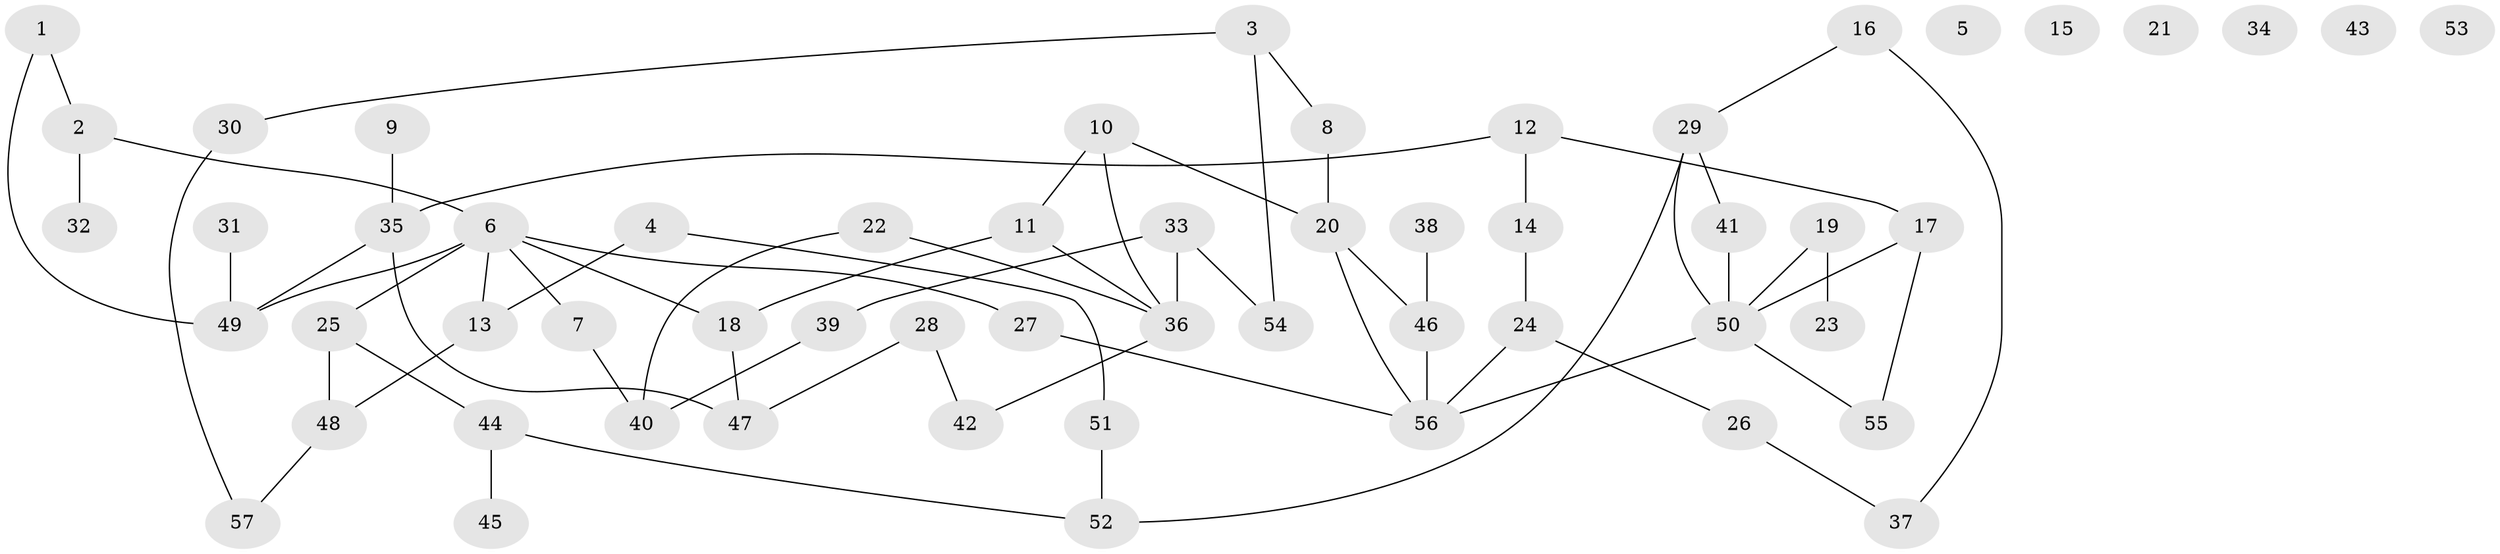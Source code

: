 // coarse degree distribution, {2: 0.17391304347826086, 3: 0.17391304347826086, 4: 0.043478260869565216, 0: 0.2608695652173913, 9: 0.043478260869565216, 5: 0.13043478260869565, 1: 0.17391304347826086}
// Generated by graph-tools (version 1.1) at 2025/16/03/04/25 18:16:31]
// undirected, 57 vertices, 68 edges
graph export_dot {
graph [start="1"]
  node [color=gray90,style=filled];
  1;
  2;
  3;
  4;
  5;
  6;
  7;
  8;
  9;
  10;
  11;
  12;
  13;
  14;
  15;
  16;
  17;
  18;
  19;
  20;
  21;
  22;
  23;
  24;
  25;
  26;
  27;
  28;
  29;
  30;
  31;
  32;
  33;
  34;
  35;
  36;
  37;
  38;
  39;
  40;
  41;
  42;
  43;
  44;
  45;
  46;
  47;
  48;
  49;
  50;
  51;
  52;
  53;
  54;
  55;
  56;
  57;
  1 -- 2;
  1 -- 49;
  2 -- 6;
  2 -- 32;
  3 -- 8;
  3 -- 30;
  3 -- 54;
  4 -- 13;
  4 -- 51;
  6 -- 7;
  6 -- 13;
  6 -- 18;
  6 -- 25;
  6 -- 27;
  6 -- 49;
  7 -- 40;
  8 -- 20;
  9 -- 35;
  10 -- 11;
  10 -- 20;
  10 -- 36;
  11 -- 18;
  11 -- 36;
  12 -- 14;
  12 -- 17;
  12 -- 35;
  13 -- 48;
  14 -- 24;
  16 -- 29;
  16 -- 37;
  17 -- 50;
  17 -- 55;
  18 -- 47;
  19 -- 23;
  19 -- 50;
  20 -- 46;
  20 -- 56;
  22 -- 36;
  22 -- 40;
  24 -- 26;
  24 -- 56;
  25 -- 44;
  25 -- 48;
  26 -- 37;
  27 -- 56;
  28 -- 42;
  28 -- 47;
  29 -- 41;
  29 -- 50;
  29 -- 52;
  30 -- 57;
  31 -- 49;
  33 -- 36;
  33 -- 39;
  33 -- 54;
  35 -- 47;
  35 -- 49;
  36 -- 42;
  38 -- 46;
  39 -- 40;
  41 -- 50;
  44 -- 45;
  44 -- 52;
  46 -- 56;
  48 -- 57;
  50 -- 55;
  50 -- 56;
  51 -- 52;
}
